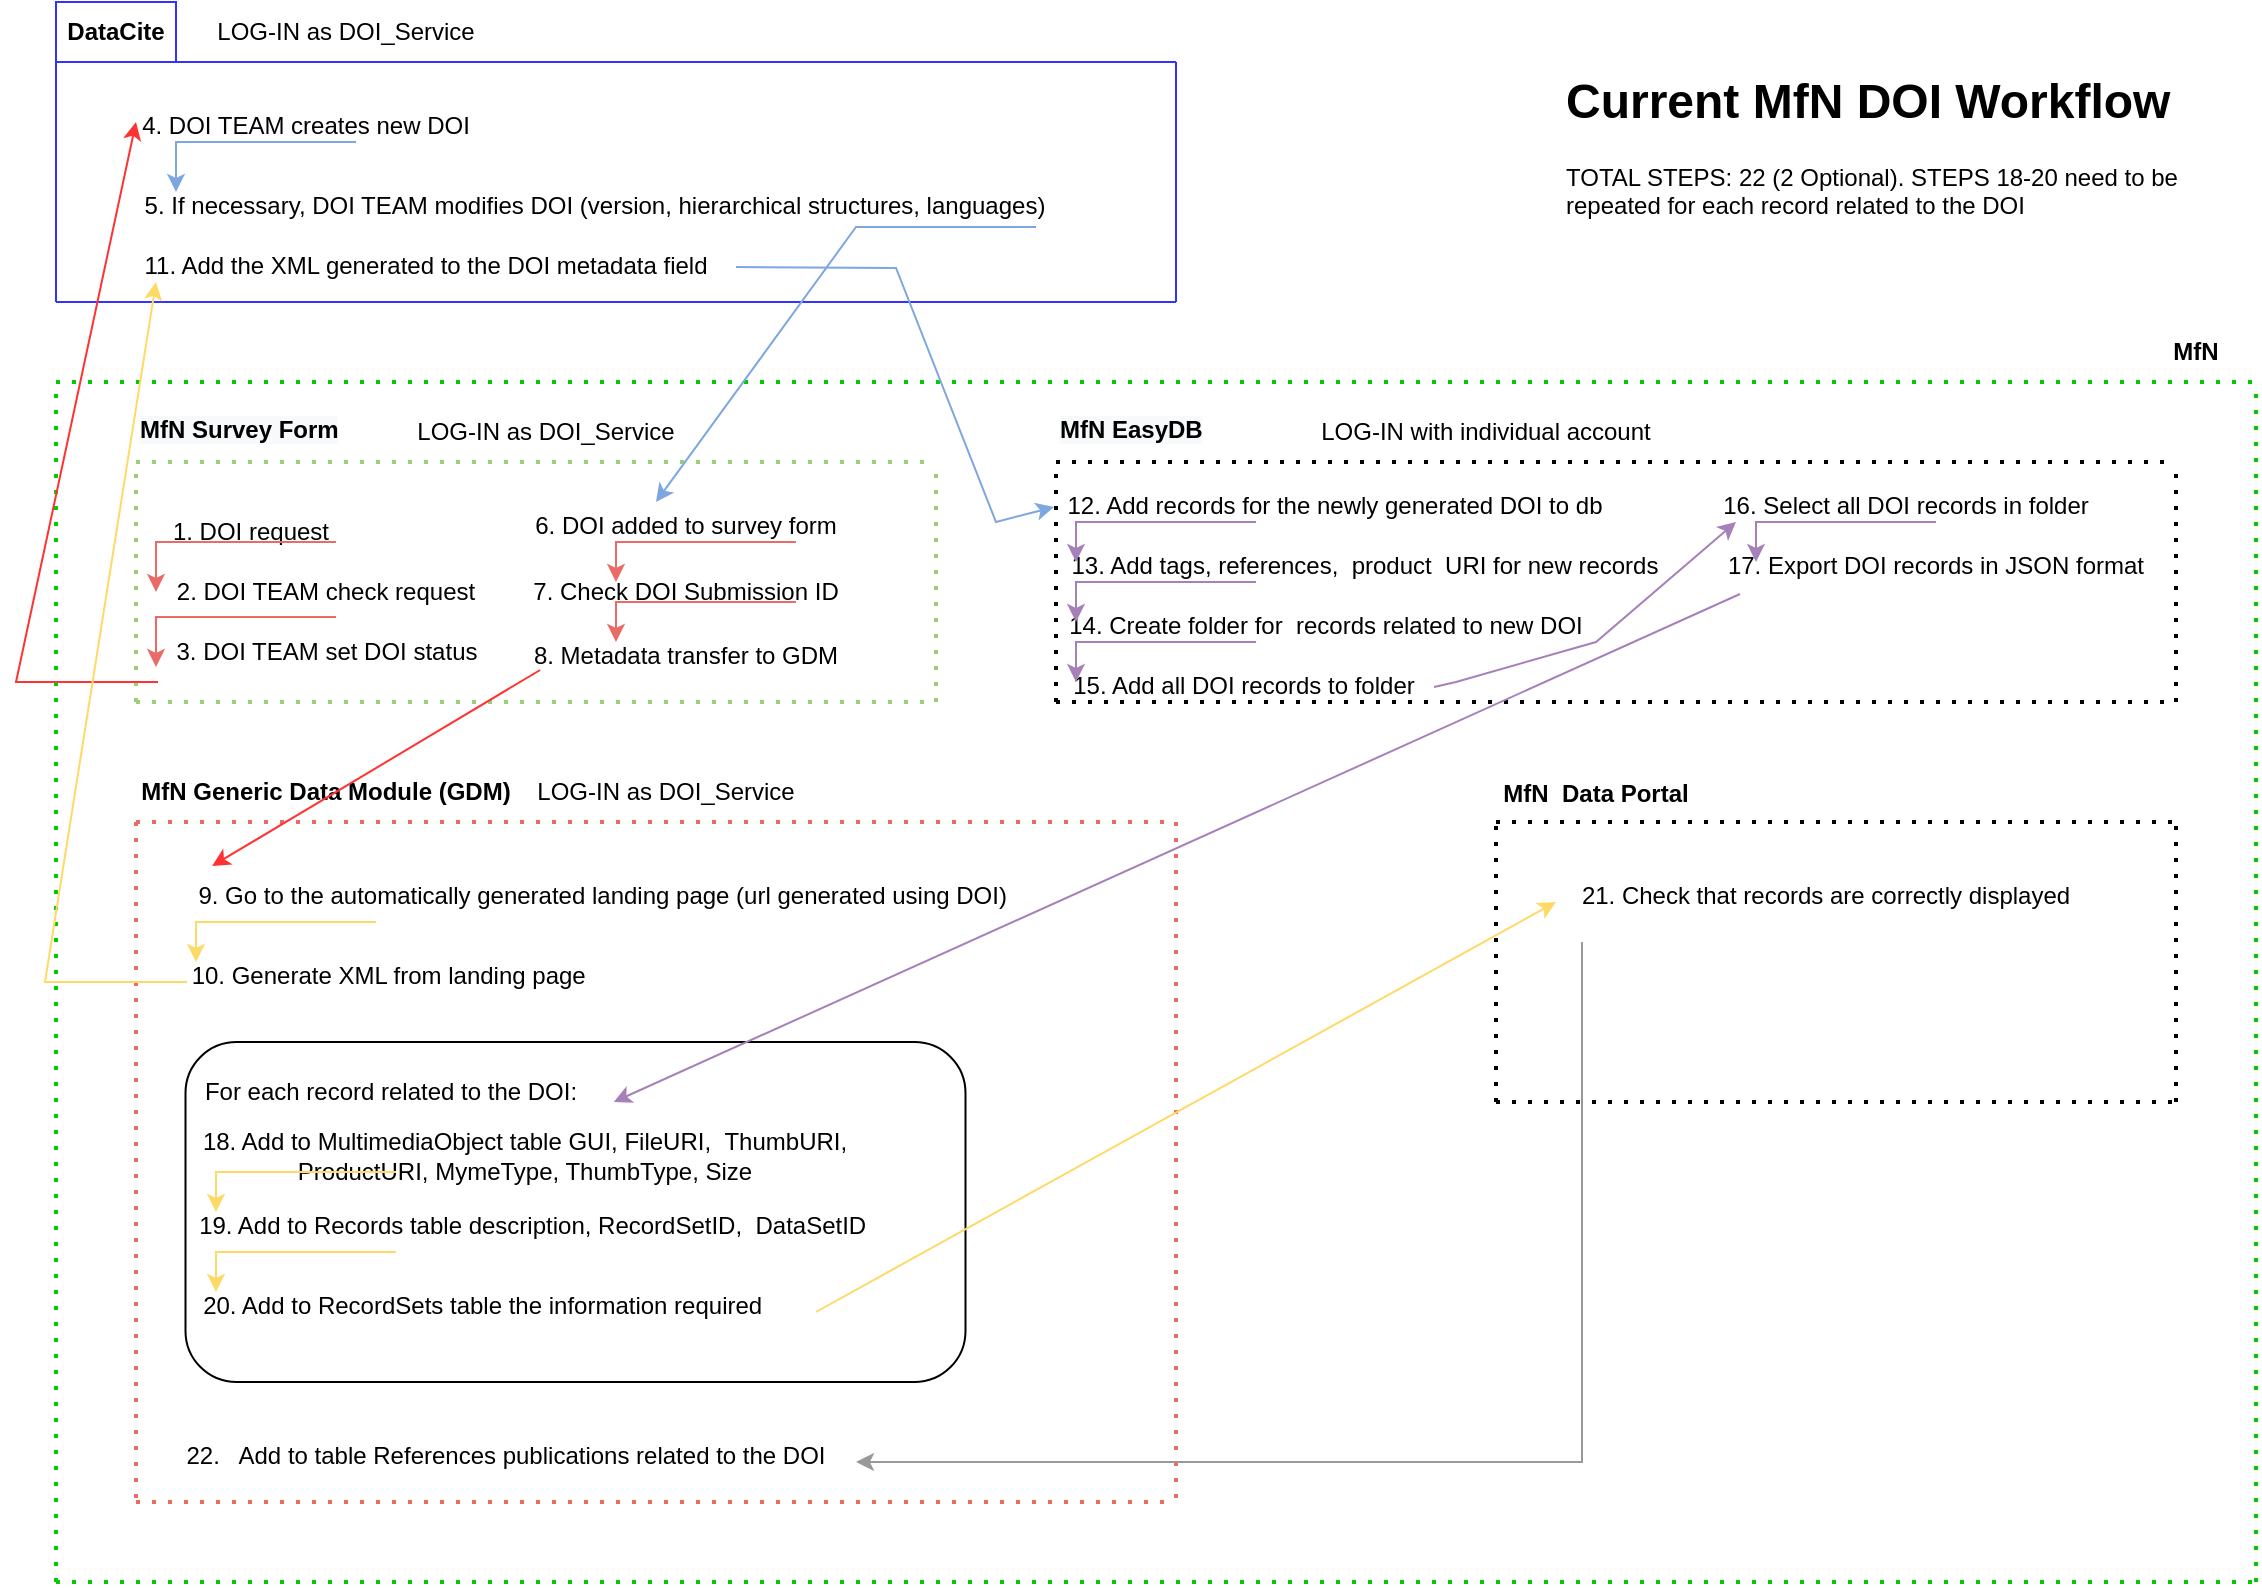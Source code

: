 <mxfile version="20.1.1" type="github">
  <diagram id="-1jy5hLoVj57MFFHEsiL" name="Page-1">
    <mxGraphModel dx="1326" dy="738" grid="1" gridSize="10" guides="1" tooltips="1" connect="1" arrows="1" fold="1" page="1" pageScale="1" pageWidth="1169" pageHeight="827" math="0" shadow="0">
      <root>
        <mxCell id="0" />
        <mxCell id="1" parent="0" />
        <mxCell id="CufjEUIWF9jbsMjmMuLT-2" value="&lt;h1&gt;Current MfN DOI Workflow&lt;/h1&gt;&lt;p&gt;TOTAL STEPS: 22 (2 Optional). STEPS 18-20 need to be repeated for each record related to the DOI&lt;/p&gt;&lt;p&gt;&lt;br&gt;&lt;/p&gt;" style="text;html=1;strokeColor=none;fillColor=none;spacing=5;spacingTop=-20;whiteSpace=wrap;overflow=hidden;rounded=0;" parent="1" vertex="1">
          <mxGeometry x="790" y="40" width="350" height="80" as="geometry" />
        </mxCell>
        <mxCell id="CufjEUIWF9jbsMjmMuLT-3" value="" style="endArrow=none;dashed=1;html=1;dashPattern=1 3;strokeWidth=2;rounded=0;strokeColor=#00CC00;" parent="1" edge="1">
          <mxGeometry width="50" height="50" relative="1" as="geometry">
            <mxPoint x="40" y="200" as="sourcePoint" />
            <mxPoint x="1140" y="200" as="targetPoint" />
          </mxGeometry>
        </mxCell>
        <mxCell id="CufjEUIWF9jbsMjmMuLT-4" value="" style="endArrow=none;dashed=1;html=1;dashPattern=1 3;strokeWidth=2;rounded=0;strokeColor=#00CC00;" parent="1" edge="1">
          <mxGeometry width="50" height="50" relative="1" as="geometry">
            <mxPoint x="40" y="800" as="sourcePoint" />
            <mxPoint x="40" y="200" as="targetPoint" />
          </mxGeometry>
        </mxCell>
        <mxCell id="CufjEUIWF9jbsMjmMuLT-5" value="" style="endArrow=none;dashed=1;html=1;dashPattern=1 3;strokeWidth=2;rounded=0;strokeColor=#00CC00;" parent="1" edge="1">
          <mxGeometry width="50" height="50" relative="1" as="geometry">
            <mxPoint x="1140" y="800" as="sourcePoint" />
            <mxPoint x="1140" y="200" as="targetPoint" />
          </mxGeometry>
        </mxCell>
        <mxCell id="CufjEUIWF9jbsMjmMuLT-6" value="" style="endArrow=none;dashed=1;html=1;dashPattern=1 3;strokeWidth=2;rounded=0;strokeColor=#00CC00;" parent="1" edge="1">
          <mxGeometry width="50" height="50" relative="1" as="geometry">
            <mxPoint x="40" y="800" as="sourcePoint" />
            <mxPoint x="1140" y="800" as="targetPoint" />
          </mxGeometry>
        </mxCell>
        <mxCell id="CufjEUIWF9jbsMjmMuLT-10" value="" style="endArrow=none;html=1;rounded=0;strokeColor=#3333FF;" parent="1" edge="1">
          <mxGeometry width="50" height="50" relative="1" as="geometry">
            <mxPoint x="40" y="40" as="sourcePoint" />
            <mxPoint x="600" y="40" as="targetPoint" />
          </mxGeometry>
        </mxCell>
        <mxCell id="CufjEUIWF9jbsMjmMuLT-11" value="" style="endArrow=none;html=1;rounded=0;strokeColor=#3333FF;" parent="1" edge="1">
          <mxGeometry width="50" height="50" relative="1" as="geometry">
            <mxPoint x="40" y="160" as="sourcePoint" />
            <mxPoint x="40" y="40" as="targetPoint" />
          </mxGeometry>
        </mxCell>
        <mxCell id="CufjEUIWF9jbsMjmMuLT-12" value="" style="endArrow=none;html=1;rounded=0;strokeColor=#3333FF;" parent="1" edge="1">
          <mxGeometry width="50" height="50" relative="1" as="geometry">
            <mxPoint x="40" y="160" as="sourcePoint" />
            <mxPoint x="600" y="160" as="targetPoint" />
          </mxGeometry>
        </mxCell>
        <mxCell id="CufjEUIWF9jbsMjmMuLT-13" value="" style="endArrow=none;html=1;rounded=0;strokeColor=#3333FF;" parent="1" edge="1">
          <mxGeometry width="50" height="50" relative="1" as="geometry">
            <mxPoint x="600" y="160" as="sourcePoint" />
            <mxPoint x="600" y="40" as="targetPoint" />
          </mxGeometry>
        </mxCell>
        <mxCell id="CufjEUIWF9jbsMjmMuLT-14" value="&lt;b&gt;DataCite&lt;/b&gt;" style="text;html=1;strokeColor=#3333FF;fillColor=none;align=center;verticalAlign=middle;whiteSpace=wrap;rounded=0;" parent="1" vertex="1">
          <mxGeometry x="40" y="10" width="60" height="30" as="geometry" />
        </mxCell>
        <mxCell id="CufjEUIWF9jbsMjmMuLT-15" value="&lt;b&gt;MfN&lt;/b&gt;" style="text;html=1;strokeColor=none;fillColor=none;align=center;verticalAlign=middle;whiteSpace=wrap;rounded=0;" parent="1" vertex="1">
          <mxGeometry x="1080" y="170" width="60" height="30" as="geometry" />
        </mxCell>
        <mxCell id="CufjEUIWF9jbsMjmMuLT-17" value="" style="endArrow=none;dashed=1;html=1;dashPattern=1 3;strokeWidth=2;rounded=0;strokeColor=#97D077;" parent="1" edge="1">
          <mxGeometry width="50" height="50" relative="1" as="geometry">
            <mxPoint x="80" y="240" as="sourcePoint" />
            <mxPoint x="480" y="240" as="targetPoint" />
          </mxGeometry>
        </mxCell>
        <mxCell id="CufjEUIWF9jbsMjmMuLT-18" value="" style="endArrow=none;dashed=1;html=1;dashPattern=1 3;strokeWidth=2;rounded=0;strokeColor=#97D077;" parent="1" edge="1">
          <mxGeometry width="50" height="50" relative="1" as="geometry">
            <mxPoint x="80" y="360" as="sourcePoint" />
            <mxPoint x="80" y="240" as="targetPoint" />
          </mxGeometry>
        </mxCell>
        <mxCell id="CufjEUIWF9jbsMjmMuLT-19" value="" style="endArrow=none;dashed=1;html=1;dashPattern=1 3;strokeWidth=2;rounded=0;strokeColor=#97D077;" parent="1" edge="1">
          <mxGeometry width="50" height="50" relative="1" as="geometry">
            <mxPoint x="480" y="360" as="sourcePoint" />
            <mxPoint x="480" y="240" as="targetPoint" />
            <Array as="points" />
          </mxGeometry>
        </mxCell>
        <mxCell id="CufjEUIWF9jbsMjmMuLT-20" value="" style="endArrow=none;dashed=1;html=1;dashPattern=1 3;strokeWidth=2;rounded=0;strokeColor=#97D077;" parent="1" edge="1">
          <mxGeometry width="50" height="50" relative="1" as="geometry">
            <mxPoint x="80" y="360" as="sourcePoint" />
            <mxPoint x="480" y="360" as="targetPoint" />
            <Array as="points">
              <mxPoint x="210" y="360" />
            </Array>
          </mxGeometry>
        </mxCell>
        <mxCell id="CufjEUIWF9jbsMjmMuLT-23" value="&lt;span style=&quot;caret-color: rgb(0, 0, 0); color: rgb(0, 0, 0); font-family: Helvetica; font-size: 12px; font-style: normal; font-variant-caps: normal; letter-spacing: normal; text-align: center; text-indent: 0px; text-transform: none; word-spacing: 0px; -webkit-text-stroke-width: 0px; background-color: rgb(248, 249, 250); text-decoration: none; float: none; display: inline !important;&quot;&gt;&lt;b&gt;MfN Survey Form&lt;/b&gt;&lt;/span&gt;" style="text;whiteSpace=wrap;html=1;" parent="1" vertex="1">
          <mxGeometry x="80" y="210" width="130" height="40" as="geometry" />
        </mxCell>
        <mxCell id="CufjEUIWF9jbsMjmMuLT-24" value="" style="endArrow=none;dashed=1;html=1;dashPattern=1 3;strokeWidth=2;rounded=0;strokeColor=#EA6B66;" parent="1" edge="1">
          <mxGeometry width="50" height="50" relative="1" as="geometry">
            <mxPoint x="80" y="420" as="sourcePoint" />
            <mxPoint x="600" y="420" as="targetPoint" />
          </mxGeometry>
        </mxCell>
        <mxCell id="CufjEUIWF9jbsMjmMuLT-25" value="" style="endArrow=none;dashed=1;html=1;dashPattern=1 3;strokeWidth=2;rounded=0;strokeColor=#EA6B66;" parent="1" edge="1">
          <mxGeometry width="50" height="50" relative="1" as="geometry">
            <mxPoint x="80" y="420" as="sourcePoint" />
            <mxPoint x="80" y="760" as="targetPoint" />
          </mxGeometry>
        </mxCell>
        <mxCell id="CufjEUIWF9jbsMjmMuLT-26" value="" style="endArrow=none;dashed=1;html=1;dashPattern=1 3;strokeWidth=2;rounded=0;strokeColor=#EA6B66;" parent="1" edge="1">
          <mxGeometry width="50" height="50" relative="1" as="geometry">
            <mxPoint x="80" y="760" as="sourcePoint" />
            <mxPoint x="600" y="760" as="targetPoint" />
          </mxGeometry>
        </mxCell>
        <mxCell id="CufjEUIWF9jbsMjmMuLT-27" value="" style="endArrow=none;dashed=1;html=1;dashPattern=1 3;strokeWidth=2;rounded=0;strokeColor=#EA6B66;" parent="1" edge="1">
          <mxGeometry width="50" height="50" relative="1" as="geometry">
            <mxPoint x="600" y="420" as="sourcePoint" />
            <mxPoint x="600" y="760" as="targetPoint" />
          </mxGeometry>
        </mxCell>
        <mxCell id="CufjEUIWF9jbsMjmMuLT-28" value="&lt;b&gt;MfN Generic Data Module (GDM)&lt;/b&gt;" style="text;html=1;strokeColor=none;fillColor=none;align=center;verticalAlign=middle;whiteSpace=wrap;rounded=0;" parent="1" vertex="1">
          <mxGeometry x="80" y="390" width="190" height="30" as="geometry" />
        </mxCell>
        <mxCell id="CufjEUIWF9jbsMjmMuLT-29" value="" style="endArrow=none;dashed=1;html=1;dashPattern=1 3;strokeWidth=2;rounded=0;" parent="1" edge="1">
          <mxGeometry width="50" height="50" relative="1" as="geometry">
            <mxPoint x="540" y="240" as="sourcePoint" />
            <mxPoint x="1100" y="240" as="targetPoint" />
          </mxGeometry>
        </mxCell>
        <mxCell id="CufjEUIWF9jbsMjmMuLT-30" value="" style="endArrow=none;dashed=1;html=1;dashPattern=1 3;strokeWidth=2;rounded=0;" parent="1" edge="1">
          <mxGeometry width="50" height="50" relative="1" as="geometry">
            <mxPoint x="540" y="360" as="sourcePoint" />
            <mxPoint x="1100" y="360" as="targetPoint" />
          </mxGeometry>
        </mxCell>
        <mxCell id="CufjEUIWF9jbsMjmMuLT-31" value="" style="endArrow=none;dashed=1;html=1;dashPattern=1 3;strokeWidth=2;rounded=0;" parent="1" edge="1">
          <mxGeometry width="50" height="50" relative="1" as="geometry">
            <mxPoint x="540" y="360" as="sourcePoint" />
            <mxPoint x="540" y="240" as="targetPoint" />
          </mxGeometry>
        </mxCell>
        <mxCell id="CufjEUIWF9jbsMjmMuLT-32" value="" style="endArrow=none;dashed=1;html=1;dashPattern=1 3;strokeWidth=2;rounded=0;" parent="1" edge="1">
          <mxGeometry width="50" height="50" relative="1" as="geometry">
            <mxPoint x="1100" y="360" as="sourcePoint" />
            <mxPoint x="1100" y="240" as="targetPoint" />
          </mxGeometry>
        </mxCell>
        <mxCell id="CufjEUIWF9jbsMjmMuLT-33" value="&lt;span style=&quot;caret-color: rgb(0, 0, 0); color: rgb(0, 0, 0); font-family: Helvetica; font-size: 12px; font-style: normal; font-variant-caps: normal; letter-spacing: normal; text-align: center; text-indent: 0px; text-transform: none; word-spacing: 0px; -webkit-text-stroke-width: 0px; background-color: rgb(248, 249, 250); text-decoration: none; float: none; display: inline !important;&quot;&gt;&lt;b&gt;MfN EasyDB&lt;/b&gt;&lt;/span&gt;" style="text;whiteSpace=wrap;html=1;" parent="1" vertex="1">
          <mxGeometry x="540" y="210" width="130" height="40" as="geometry" />
        </mxCell>
        <mxCell id="CufjEUIWF9jbsMjmMuLT-36" value="1. DOI request" style="text;html=1;strokeColor=none;fillColor=none;align=center;verticalAlign=middle;whiteSpace=wrap;rounded=0;" parent="1" vertex="1">
          <mxGeometry x="80" y="260" width="115" height="30" as="geometry" />
        </mxCell>
        <mxCell id="CufjEUIWF9jbsMjmMuLT-37" value="2. DOI TEAM check request" style="text;html=1;strokeColor=none;fillColor=none;align=center;verticalAlign=middle;whiteSpace=wrap;rounded=0;" parent="1" vertex="1">
          <mxGeometry x="90" y="290" width="170" height="30" as="geometry" />
        </mxCell>
        <mxCell id="CufjEUIWF9jbsMjmMuLT-41" value="3. DOI TEAM set DOI status" style="text;html=1;strokeColor=none;fillColor=none;align=center;verticalAlign=middle;whiteSpace=wrap;rounded=0;" parent="1" vertex="1">
          <mxGeometry x="91" y="320" width="169" height="30" as="geometry" />
        </mxCell>
        <mxCell id="CufjEUIWF9jbsMjmMuLT-42" value="LOG-IN as DOI_Service" style="text;html=1;strokeColor=none;fillColor=none;align=center;verticalAlign=middle;whiteSpace=wrap;rounded=0;" parent="1" vertex="1">
          <mxGeometry x="210" y="210" width="150" height="30" as="geometry" />
        </mxCell>
        <mxCell id="CufjEUIWF9jbsMjmMuLT-43" value="LOG-IN as DOI_Service" style="text;html=1;strokeColor=none;fillColor=none;align=center;verticalAlign=middle;whiteSpace=wrap;rounded=0;" parent="1" vertex="1">
          <mxGeometry x="270" y="390" width="150" height="30" as="geometry" />
        </mxCell>
        <mxCell id="CufjEUIWF9jbsMjmMuLT-44" value="LOG-IN as DOI_Service" style="text;html=1;strokeColor=none;fillColor=none;align=center;verticalAlign=middle;whiteSpace=wrap;rounded=0;" parent="1" vertex="1">
          <mxGeometry x="110" y="10" width="150" height="30" as="geometry" />
        </mxCell>
        <mxCell id="CufjEUIWF9jbsMjmMuLT-45" value="LOG-IN with individual account" style="text;html=1;strokeColor=none;fillColor=none;align=center;verticalAlign=middle;whiteSpace=wrap;rounded=0;" parent="1" vertex="1">
          <mxGeometry x="650" y="210" width="210" height="30" as="geometry" />
        </mxCell>
        <mxCell id="CufjEUIWF9jbsMjmMuLT-46" value="4. DOI TEAM creates new DOI" style="text;html=1;strokeColor=none;fillColor=none;align=center;verticalAlign=left;whiteSpace=wrap;rounded=0;" parent="1" vertex="1">
          <mxGeometry x="70" y="50" width="190" height="30" as="geometry" />
        </mxCell>
        <mxCell id="CufjEUIWF9jbsMjmMuLT-47" value="5. If necessary, DOI TEAM modifies DOI (version, hierarchical structures, languages)" style="text;html=1;strokeColor=none;fillColor=none;align=center;verticalAlign=left;whiteSpace=wrap;rounded=0;" parent="1" vertex="1">
          <mxGeometry x="80" y="90" width="459" height="30" as="geometry" />
        </mxCell>
        <mxCell id="CufjEUIWF9jbsMjmMuLT-48" value="6. DOI added to survey form" style="text;html=1;strokeColor=none;fillColor=none;align=center;verticalAlign=left;whiteSpace=wrap;rounded=0;" parent="1" vertex="1">
          <mxGeometry x="270" y="250" width="170" height="30" as="geometry" />
        </mxCell>
        <mxCell id="5RYXw5K6E_C5ybIzZq72-2" value="7. Check DOI Submission ID" style="text;html=1;strokeColor=none;fillColor=none;align=center;verticalAlign=middle;whiteSpace=wrap;rounded=0;" vertex="1" parent="1">
          <mxGeometry x="270" y="290" width="170" height="30" as="geometry" />
        </mxCell>
        <mxCell id="5RYXw5K6E_C5ybIzZq72-43" value="" style="edgeStyle=none;rounded=0;orthogonalLoop=1;jettySize=auto;html=1;strokeColor=#FF3333;entryX=0.042;entryY=0.1;entryDx=0;entryDy=0;entryPerimeter=0;exitX=0.071;exitY=1.2;exitDx=0;exitDy=0;exitPerimeter=0;" edge="1" parent="1" source="5RYXw5K6E_C5ybIzZq72-3" target="5RYXw5K6E_C5ybIzZq72-7">
          <mxGeometry relative="1" as="geometry" />
        </mxCell>
        <mxCell id="5RYXw5K6E_C5ybIzZq72-3" value="8. Metadata transfer to GDM" style="text;html=1;strokeColor=none;fillColor=none;align=center;verticalAlign=left;whiteSpace=wrap;rounded=0;" vertex="1" parent="1">
          <mxGeometry x="270" y="320" width="170" height="20" as="geometry" />
        </mxCell>
        <mxCell id="5RYXw5K6E_C5ybIzZq72-7" value="9. Go to the automatically generated landing page (url generated using DOI)&amp;nbsp;" style="text;html=1;strokeColor=none;fillColor=none;align=center;verticalAlign=left;whiteSpace=wrap;rounded=0;" vertex="1" parent="1">
          <mxGeometry x="100" y="440" width="430" height="20" as="geometry" />
        </mxCell>
        <mxCell id="5RYXw5K6E_C5ybIzZq72-8" value="10. Generate XML from landing page&amp;nbsp;" style="text;html=1;strokeColor=none;fillColor=none;align=center;verticalAlign=left;whiteSpace=wrap;rounded=0;" vertex="1" parent="1">
          <mxGeometry x="104.75" y="480" width="205.5" height="20" as="geometry" />
        </mxCell>
        <mxCell id="5RYXw5K6E_C5ybIzZq72-9" value="11. Add the XML generated to the DOI metadata field" style="text;html=1;strokeColor=none;fillColor=none;align=center;verticalAlign=left;whiteSpace=wrap;rounded=0;" vertex="1" parent="1">
          <mxGeometry x="70" y="120" width="310" height="30" as="geometry" />
        </mxCell>
        <mxCell id="5RYXw5K6E_C5ybIzZq72-10" value="12. Add records for the newly generated DOI to db" style="text;html=1;strokeColor=none;fillColor=none;align=center;verticalAlign=left;whiteSpace=wrap;rounded=0;" vertex="1" parent="1">
          <mxGeometry x="539" y="240" width="281" height="30" as="geometry" />
        </mxCell>
        <mxCell id="5RYXw5K6E_C5ybIzZq72-11" value="13. Add tags, references, &amp;nbsp;product &amp;nbsp;URI for new records" style="text;html=1;strokeColor=none;fillColor=none;align=center;verticalAlign=left;whiteSpace=wrap;rounded=0;" vertex="1" parent="1">
          <mxGeometry x="539" y="270" width="311" height="30" as="geometry" />
        </mxCell>
        <mxCell id="5RYXw5K6E_C5ybIzZq72-12" value="14. Create folder for &amp;nbsp;records related to new DOI" style="text;html=1;strokeColor=none;fillColor=none;align=center;verticalAlign=left;whiteSpace=wrap;rounded=0;" vertex="1" parent="1">
          <mxGeometry x="520" y="300" width="310" height="30" as="geometry" />
        </mxCell>
        <mxCell id="5RYXw5K6E_C5ybIzZq72-13" value="15. Add all DOI records to folder" style="text;html=1;strokeColor=none;fillColor=none;align=center;verticalAlign=left;whiteSpace=wrap;rounded=0;" vertex="1" parent="1">
          <mxGeometry x="539" y="330" width="190" height="30" as="geometry" />
        </mxCell>
        <mxCell id="5RYXw5K6E_C5ybIzZq72-14" value="16. Select all DOI records in folder" style="text;html=1;strokeColor=none;fillColor=none;align=center;verticalAlign=left;whiteSpace=wrap;rounded=0;" vertex="1" parent="1">
          <mxGeometry x="810" y="240" width="310" height="30" as="geometry" />
        </mxCell>
        <mxCell id="5RYXw5K6E_C5ybIzZq72-15" value="17. Export DOI records in JSON format" style="text;html=1;strokeColor=none;fillColor=none;align=center;verticalAlign=left;whiteSpace=wrap;rounded=0;" vertex="1" parent="1">
          <mxGeometry x="840" y="270" width="280" height="30" as="geometry" />
        </mxCell>
        <mxCell id="5RYXw5K6E_C5ybIzZq72-17" value="" style="rounded=1;whiteSpace=wrap;html=1;" vertex="1" parent="1">
          <mxGeometry x="104.75" y="530" width="390" height="170" as="geometry" />
        </mxCell>
        <mxCell id="5RYXw5K6E_C5ybIzZq72-18" value="For each record related to the DOI:" style="text;html=1;strokeColor=none;fillColor=none;align=center;verticalAlign=middle;whiteSpace=wrap;rounded=0;" vertex="1" parent="1">
          <mxGeometry x="70" y="540" width="275" height="30" as="geometry" />
        </mxCell>
        <mxCell id="5RYXw5K6E_C5ybIzZq72-19" value="18. Add to MultimediaObject table GUI, FileURI, &amp;nbsp;ThumbURI, ProductURI, MymeType, ThumbType, Size" style="text;html=1;strokeColor=none;fillColor=none;align=center;verticalAlign=left;whiteSpace=wrap;rounded=0;" vertex="1" parent="1">
          <mxGeometry x="80" y="560" width="389" height="40" as="geometry" />
        </mxCell>
        <mxCell id="5RYXw5K6E_C5ybIzZq72-20" value="19. Add to Records table description, RecordSetID, &amp;nbsp;DataSetID&amp;nbsp;" style="text;html=1;strokeColor=none;fillColor=none;align=center;verticalAlign=left;whiteSpace=wrap;rounded=0;" vertex="1" parent="1">
          <mxGeometry x="90" y="595" width="380" height="40" as="geometry" />
        </mxCell>
        <mxCell id="5RYXw5K6E_C5ybIzZq72-21" value="20. Add to RecordSets table the information required&amp;nbsp;" style="text;html=1;strokeColor=none;fillColor=none;align=center;verticalAlign=left;whiteSpace=wrap;rounded=0;" vertex="1" parent="1">
          <mxGeometry x="90" y="635" width="330" height="40" as="geometry" />
        </mxCell>
        <mxCell id="5RYXw5K6E_C5ybIzZq72-22" value="" style="endArrow=none;dashed=1;html=1;dashPattern=1 3;strokeWidth=2;rounded=0;" edge="1" parent="1">
          <mxGeometry width="50" height="50" relative="1" as="geometry">
            <mxPoint x="760" y="420" as="sourcePoint" />
            <mxPoint x="1100" y="420" as="targetPoint" />
          </mxGeometry>
        </mxCell>
        <mxCell id="5RYXw5K6E_C5ybIzZq72-23" value="" style="endArrow=none;dashed=1;html=1;dashPattern=1 3;strokeWidth=2;rounded=0;" edge="1" parent="1">
          <mxGeometry width="50" height="50" relative="1" as="geometry">
            <mxPoint x="760" y="560" as="sourcePoint" />
            <mxPoint x="1100" y="560" as="targetPoint" />
          </mxGeometry>
        </mxCell>
        <mxCell id="5RYXw5K6E_C5ybIzZq72-24" value="" style="endArrow=none;dashed=1;html=1;dashPattern=1 3;strokeWidth=2;rounded=0;" edge="1" parent="1">
          <mxGeometry width="50" height="50" relative="1" as="geometry">
            <mxPoint x="760" y="560" as="sourcePoint" />
            <mxPoint x="760" y="420" as="targetPoint" />
          </mxGeometry>
        </mxCell>
        <mxCell id="5RYXw5K6E_C5ybIzZq72-25" value="" style="endArrow=none;dashed=1;html=1;dashPattern=1 3;strokeWidth=2;rounded=0;" edge="1" parent="1">
          <mxGeometry width="50" height="50" relative="1" as="geometry">
            <mxPoint x="1100" y="560" as="sourcePoint" />
            <mxPoint x="1100" y="420" as="targetPoint" />
          </mxGeometry>
        </mxCell>
        <mxCell id="5RYXw5K6E_C5ybIzZq72-26" value="&lt;b&gt;MfN &amp;nbsp;Data Portal&lt;/b&gt;" style="text;html=1;strokeColor=none;fillColor=none;align=center;verticalAlign=left;whiteSpace=wrap;rounded=0;" vertex="1" parent="1">
          <mxGeometry x="750" y="384" width="120" height="30" as="geometry" />
        </mxCell>
        <mxCell id="5RYXw5K6E_C5ybIzZq72-27" value="21. Check that records are correctly displayed" style="text;html=1;strokeColor=none;fillColor=none;align=center;verticalAlign=left;whiteSpace=wrap;rounded=0;" vertex="1" parent="1">
          <mxGeometry x="760" y="430" width="330" height="40" as="geometry" />
        </mxCell>
        <mxCell id="5RYXw5K6E_C5ybIzZq72-28" value="22. &amp;nbsp; Add to table References publications related to the DOI" style="text;html=1;strokeColor=none;fillColor=none;align=center;verticalAlign=left;whiteSpace=wrap;rounded=0;" vertex="1" parent="1">
          <mxGeometry x="100" y="710" width="330" height="40" as="geometry" />
        </mxCell>
        <mxCell id="5RYXw5K6E_C5ybIzZq72-29" style="edgeStyle=none;rounded=0;orthogonalLoop=1;jettySize=auto;html=1;exitX=0.25;exitY=1;exitDx=0;exitDy=0;" edge="1" parent="1" source="5RYXw5K6E_C5ybIzZq72-7" target="5RYXw5K6E_C5ybIzZq72-7">
          <mxGeometry relative="1" as="geometry" />
        </mxCell>
        <mxCell id="5RYXw5K6E_C5ybIzZq72-30" value="" style="endArrow=classic;html=1;rounded=0;strokeColor=#EA6B66;entryX=0;entryY=0.5;entryDx=0;entryDy=0;" edge="1" parent="1" target="CufjEUIWF9jbsMjmMuLT-37">
          <mxGeometry width="50" height="50" relative="1" as="geometry">
            <mxPoint x="180" y="280" as="sourcePoint" />
            <mxPoint x="180" y="300" as="targetPoint" />
            <Array as="points">
              <mxPoint x="180" y="280" />
              <mxPoint x="90" y="280" />
            </Array>
          </mxGeometry>
        </mxCell>
        <mxCell id="5RYXw5K6E_C5ybIzZq72-31" value="" style="endArrow=classic;html=1;rounded=0;strokeColor=#EA6B66;entryX=0;entryY=0.5;entryDx=0;entryDy=0;" edge="1" parent="1">
          <mxGeometry width="50" height="50" relative="1" as="geometry">
            <mxPoint x="180" y="317.5" as="sourcePoint" />
            <mxPoint x="90" y="342.5" as="targetPoint" />
            <Array as="points">
              <mxPoint x="180" y="317.5" />
              <mxPoint x="90" y="317.5" />
            </Array>
          </mxGeometry>
        </mxCell>
        <mxCell id="5RYXw5K6E_C5ybIzZq72-33" value="" style="endArrow=classic;html=1;rounded=0;strokeColor=#FF3333;exitX=0;exitY=1;exitDx=0;exitDy=0;" edge="1" parent="1" source="CufjEUIWF9jbsMjmMuLT-41">
          <mxGeometry width="50" height="50" relative="1" as="geometry">
            <mxPoint x="150" y="350" as="sourcePoint" />
            <mxPoint x="80" y="70" as="targetPoint" />
            <Array as="points">
              <mxPoint x="90" y="350" />
              <mxPoint x="20" y="350" />
            </Array>
          </mxGeometry>
        </mxCell>
        <mxCell id="5RYXw5K6E_C5ybIzZq72-36" value="" style="endArrow=classic;html=1;rounded=0;strokeColor=#7EA6E0;entryX=0;entryY=0.5;entryDx=0;entryDy=0;" edge="1" parent="1">
          <mxGeometry width="50" height="50" relative="1" as="geometry">
            <mxPoint x="190" y="80" as="sourcePoint" />
            <mxPoint x="100" y="105" as="targetPoint" />
            <Array as="points">
              <mxPoint x="190" y="80" />
              <mxPoint x="100" y="80" />
            </Array>
          </mxGeometry>
        </mxCell>
        <mxCell id="5RYXw5K6E_C5ybIzZq72-38" value="" style="endArrow=classic;html=1;rounded=0;strokeColor=#7EA6E0;" edge="1" parent="1">
          <mxGeometry width="50" height="50" relative="1" as="geometry">
            <mxPoint x="530" y="122.5" as="sourcePoint" />
            <mxPoint x="340" y="260" as="targetPoint" />
            <Array as="points">
              <mxPoint x="530" y="122.5" />
              <mxPoint x="440" y="122.5" />
              <mxPoint x="340" y="260" />
            </Array>
          </mxGeometry>
        </mxCell>
        <mxCell id="5RYXw5K6E_C5ybIzZq72-41" value="" style="endArrow=classic;html=1;rounded=0;strokeColor=#EA6B66;" edge="1" parent="1">
          <mxGeometry width="50" height="50" relative="1" as="geometry">
            <mxPoint x="410" y="280" as="sourcePoint" />
            <mxPoint x="320" y="300" as="targetPoint" />
            <Array as="points">
              <mxPoint x="410" y="280" />
              <mxPoint x="320" y="280" />
            </Array>
          </mxGeometry>
        </mxCell>
        <mxCell id="5RYXw5K6E_C5ybIzZq72-42" value="" style="endArrow=classic;html=1;rounded=0;strokeColor=#EA6B66;" edge="1" parent="1">
          <mxGeometry width="50" height="50" relative="1" as="geometry">
            <mxPoint x="410" y="310" as="sourcePoint" />
            <mxPoint x="320" y="330" as="targetPoint" />
            <Array as="points">
              <mxPoint x="410" y="310" />
              <mxPoint x="320" y="310" />
            </Array>
          </mxGeometry>
        </mxCell>
        <mxCell id="5RYXw5K6E_C5ybIzZq72-45" value="" style="endArrow=classic;html=1;rounded=0;strokeColor=#FFD966;" edge="1" parent="1">
          <mxGeometry width="50" height="50" relative="1" as="geometry">
            <mxPoint x="200" y="470" as="sourcePoint" />
            <mxPoint x="110" y="490" as="targetPoint" />
            <Array as="points">
              <mxPoint x="200" y="470" />
              <mxPoint x="110" y="470" />
            </Array>
          </mxGeometry>
        </mxCell>
        <mxCell id="5RYXw5K6E_C5ybIzZq72-46" value="" style="endArrow=classic;html=1;rounded=0;strokeColor=#FFD966;exitX=0;exitY=1;exitDx=0;exitDy=0;" edge="1" parent="1">
          <mxGeometry width="50" height="50" relative="1" as="geometry">
            <mxPoint x="105.5" y="500" as="sourcePoint" />
            <mxPoint x="90" y="150" as="targetPoint" />
            <Array as="points">
              <mxPoint x="104.5" y="500" />
              <mxPoint x="34.5" y="500" />
            </Array>
          </mxGeometry>
        </mxCell>
        <mxCell id="5RYXw5K6E_C5ybIzZq72-47" value="" style="endArrow=classic;html=1;rounded=0;strokeColor=#7EA6E0;exitX=1;exitY=0.75;exitDx=0;exitDy=0;entryX=0;entryY=0.75;entryDx=0;entryDy=0;" edge="1" parent="1" source="5RYXw5K6E_C5ybIzZq72-9" target="5RYXw5K6E_C5ybIzZq72-10">
          <mxGeometry width="50" height="50" relative="1" as="geometry">
            <mxPoint x="740" y="122.5" as="sourcePoint" />
            <mxPoint x="550" y="260" as="targetPoint" />
            <Array as="points">
              <mxPoint x="460" y="143" />
              <mxPoint x="510" y="270" />
            </Array>
          </mxGeometry>
        </mxCell>
        <mxCell id="5RYXw5K6E_C5ybIzZq72-48" style="edgeStyle=none;rounded=0;orthogonalLoop=1;jettySize=auto;html=1;exitX=0;exitY=0.5;exitDx=0;exitDy=0;strokeColor=#FFD966;" edge="1" parent="1" source="5RYXw5K6E_C5ybIzZq72-10" target="5RYXw5K6E_C5ybIzZq72-10">
          <mxGeometry relative="1" as="geometry" />
        </mxCell>
        <mxCell id="5RYXw5K6E_C5ybIzZq72-50" value="" style="endArrow=classic;html=1;rounded=0;strokeColor=#A680B8;" edge="1" parent="1">
          <mxGeometry width="50" height="50" relative="1" as="geometry">
            <mxPoint x="640" y="270" as="sourcePoint" />
            <mxPoint x="550" y="290" as="targetPoint" />
            <Array as="points">
              <mxPoint x="640" y="270" />
              <mxPoint x="550" y="270" />
            </Array>
          </mxGeometry>
        </mxCell>
        <mxCell id="5RYXw5K6E_C5ybIzZq72-52" value="" style="endArrow=classic;html=1;rounded=0;strokeColor=#A680B8;" edge="1" parent="1">
          <mxGeometry width="50" height="50" relative="1" as="geometry">
            <mxPoint x="640" y="330" as="sourcePoint" />
            <mxPoint x="550" y="350" as="targetPoint" />
            <Array as="points">
              <mxPoint x="640" y="330" />
              <mxPoint x="550" y="330" />
            </Array>
          </mxGeometry>
        </mxCell>
        <mxCell id="5RYXw5K6E_C5ybIzZq72-53" value="" style="endArrow=classic;html=1;rounded=0;strokeColor=#A680B8;" edge="1" parent="1">
          <mxGeometry width="50" height="50" relative="1" as="geometry">
            <mxPoint x="640" y="300" as="sourcePoint" />
            <mxPoint x="550" y="320" as="targetPoint" />
            <Array as="points">
              <mxPoint x="640" y="300" />
              <mxPoint x="550" y="300" />
            </Array>
          </mxGeometry>
        </mxCell>
        <mxCell id="5RYXw5K6E_C5ybIzZq72-54" value="" style="endArrow=classic;html=1;rounded=0;strokeColor=#A680B8;exitX=1;exitY=0.75;exitDx=0;exitDy=0;" edge="1" parent="1" source="5RYXw5K6E_C5ybIzZq72-13">
          <mxGeometry width="50" height="50" relative="1" as="geometry">
            <mxPoint x="740" y="360" as="sourcePoint" />
            <mxPoint x="880" y="270" as="targetPoint" />
            <Array as="points">
              <mxPoint x="740" y="350" />
              <mxPoint x="810" y="330" />
            </Array>
          </mxGeometry>
        </mxCell>
        <mxCell id="5RYXw5K6E_C5ybIzZq72-55" value="" style="endArrow=classic;html=1;rounded=0;strokeColor=#A680B8;" edge="1" parent="1">
          <mxGeometry width="50" height="50" relative="1" as="geometry">
            <mxPoint x="980" y="270" as="sourcePoint" />
            <mxPoint x="890" y="290" as="targetPoint" />
            <Array as="points">
              <mxPoint x="980" y="270" />
              <mxPoint x="890" y="270" />
            </Array>
          </mxGeometry>
        </mxCell>
        <mxCell id="5RYXw5K6E_C5ybIzZq72-56" value="" style="endArrow=classic;html=1;rounded=0;strokeColor=#A680B8;exitX=0.15;exitY=1.2;exitDx=0;exitDy=0;exitPerimeter=0;" edge="1" parent="1" source="5RYXw5K6E_C5ybIzZq72-15" target="5RYXw5K6E_C5ybIzZq72-19">
          <mxGeometry width="50" height="50" relative="1" as="geometry">
            <mxPoint x="960" y="305" as="sourcePoint" />
            <mxPoint x="870" y="325" as="targetPoint" />
            <Array as="points" />
          </mxGeometry>
        </mxCell>
        <mxCell id="5RYXw5K6E_C5ybIzZq72-57" value="" style="endArrow=classic;html=1;rounded=0;strokeColor=#FFD966;" edge="1" parent="1">
          <mxGeometry width="50" height="50" relative="1" as="geometry">
            <mxPoint x="210" y="595" as="sourcePoint" />
            <mxPoint x="120" y="615" as="targetPoint" />
            <Array as="points">
              <mxPoint x="150" y="595" />
              <mxPoint x="120" y="595" />
            </Array>
          </mxGeometry>
        </mxCell>
        <mxCell id="5RYXw5K6E_C5ybIzZq72-58" value="" style="endArrow=classic;html=1;rounded=0;strokeColor=#FFD966;" edge="1" parent="1">
          <mxGeometry width="50" height="50" relative="1" as="geometry">
            <mxPoint x="210" y="635" as="sourcePoint" />
            <mxPoint x="120" y="655" as="targetPoint" />
            <Array as="points">
              <mxPoint x="210" y="635" />
              <mxPoint x="120" y="635" />
            </Array>
          </mxGeometry>
        </mxCell>
        <mxCell id="5RYXw5K6E_C5ybIzZq72-59" value="" style="endArrow=classic;html=1;rounded=0;strokeColor=#FFD966;exitX=1;exitY=0.75;exitDx=0;exitDy=0;" edge="1" parent="1" source="5RYXw5K6E_C5ybIzZq72-21">
          <mxGeometry width="50" height="50" relative="1" as="geometry">
            <mxPoint x="892" y="316" as="sourcePoint" />
            <mxPoint x="790" y="460" as="targetPoint" />
            <Array as="points" />
          </mxGeometry>
        </mxCell>
        <mxCell id="5RYXw5K6E_C5ybIzZq72-61" value="" style="endArrow=classic;html=1;rounded=0;strokeColor=#999999;" edge="1" parent="1">
          <mxGeometry width="50" height="50" relative="1" as="geometry">
            <mxPoint x="803" y="480" as="sourcePoint" />
            <mxPoint x="440" y="740" as="targetPoint" />
            <Array as="points">
              <mxPoint x="803" y="740" />
            </Array>
          </mxGeometry>
        </mxCell>
      </root>
    </mxGraphModel>
  </diagram>
</mxfile>
